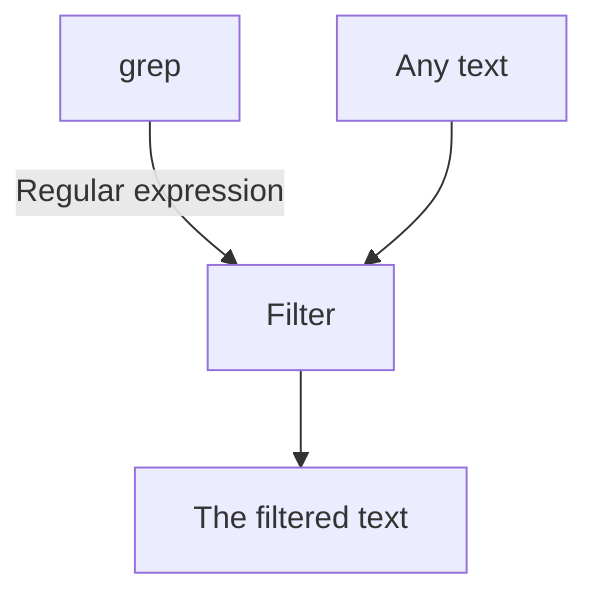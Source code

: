flowchart TD

  complete_text[Any text]
  grep
  filter[Filter]
  filtered_text[The filtered text]

  grep --> |Regular expression| filter
  complete_text --> filter --> filtered_text